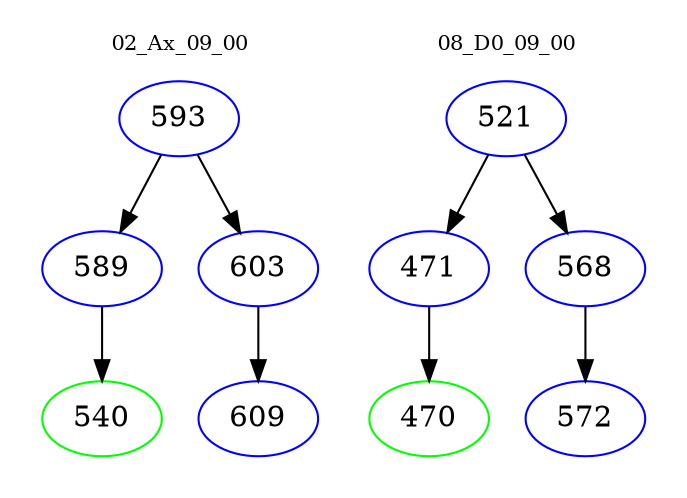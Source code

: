 digraph{
subgraph cluster_0 {
color = white
label = "02_Ax_09_00";
fontsize=10;
T0_593 [label="593", color="blue"]
T0_593 -> T0_589 [color="black"]
T0_589 [label="589", color="blue"]
T0_589 -> T0_540 [color="black"]
T0_540 [label="540", color="green"]
T0_593 -> T0_603 [color="black"]
T0_603 [label="603", color="blue"]
T0_603 -> T0_609 [color="black"]
T0_609 [label="609", color="blue"]
}
subgraph cluster_1 {
color = white
label = "08_D0_09_00";
fontsize=10;
T1_521 [label="521", color="blue"]
T1_521 -> T1_471 [color="black"]
T1_471 [label="471", color="blue"]
T1_471 -> T1_470 [color="black"]
T1_470 [label="470", color="green"]
T1_521 -> T1_568 [color="black"]
T1_568 [label="568", color="blue"]
T1_568 -> T1_572 [color="black"]
T1_572 [label="572", color="blue"]
}
}
